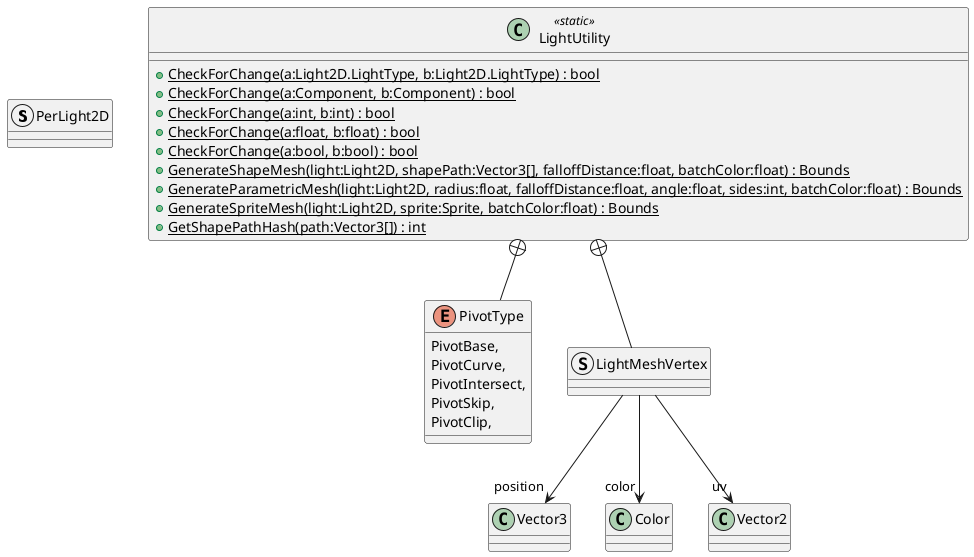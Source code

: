 @startuml
struct PerLight2D {
}
class LightUtility <<static>> {
    + {static} CheckForChange(a:Light2D.LightType, b:Light2D.LightType) : bool
    + {static} CheckForChange(a:Component, b:Component) : bool
    + {static} CheckForChange(a:int, b:int) : bool
    + {static} CheckForChange(a:float, b:float) : bool
    + {static} CheckForChange(a:bool, b:bool) : bool
    + {static} GenerateShapeMesh(light:Light2D, shapePath:Vector3[], falloffDistance:float, batchColor:float) : Bounds
    + {static} GenerateParametricMesh(light:Light2D, radius:float, falloffDistance:float, angle:float, sides:int, batchColor:float) : Bounds
    + {static} GenerateSpriteMesh(light:Light2D, sprite:Sprite, batchColor:float) : Bounds
    + {static} GetShapePathHash(path:Vector3[]) : int
}
enum PivotType {
    PivotBase,
    PivotCurve,
    PivotIntersect,
    PivotSkip,
    PivotClip,
}
struct LightMeshVertex {
}
LightUtility +-- PivotType
LightUtility +-- LightMeshVertex
LightMeshVertex --> "position" Vector3
LightMeshVertex --> "color" Color
LightMeshVertex --> "uv" Vector2
@enduml
